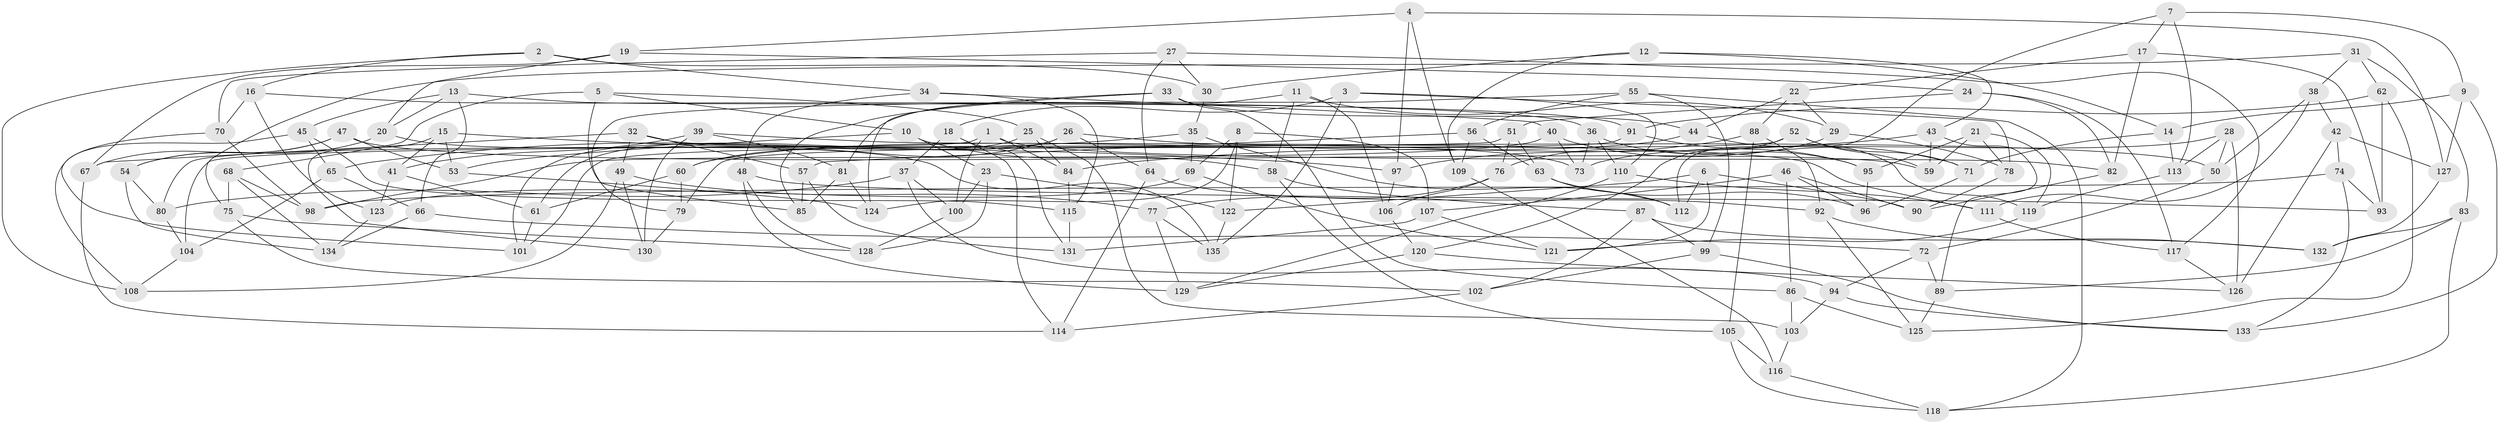 // Generated by graph-tools (version 1.1) at 2025/50/03/09/25 03:50:57]
// undirected, 135 vertices, 270 edges
graph export_dot {
graph [start="1"]
  node [color=gray90,style=filled];
  1;
  2;
  3;
  4;
  5;
  6;
  7;
  8;
  9;
  10;
  11;
  12;
  13;
  14;
  15;
  16;
  17;
  18;
  19;
  20;
  21;
  22;
  23;
  24;
  25;
  26;
  27;
  28;
  29;
  30;
  31;
  32;
  33;
  34;
  35;
  36;
  37;
  38;
  39;
  40;
  41;
  42;
  43;
  44;
  45;
  46;
  47;
  48;
  49;
  50;
  51;
  52;
  53;
  54;
  55;
  56;
  57;
  58;
  59;
  60;
  61;
  62;
  63;
  64;
  65;
  66;
  67;
  68;
  69;
  70;
  71;
  72;
  73;
  74;
  75;
  76;
  77;
  78;
  79;
  80;
  81;
  82;
  83;
  84;
  85;
  86;
  87;
  88;
  89;
  90;
  91;
  92;
  93;
  94;
  95;
  96;
  97;
  98;
  99;
  100;
  101;
  102;
  103;
  104;
  105;
  106;
  107;
  108;
  109;
  110;
  111;
  112;
  113;
  114;
  115;
  116;
  117;
  118;
  119;
  120;
  121;
  122;
  123;
  124;
  125;
  126;
  127;
  128;
  129;
  130;
  131;
  132;
  133;
  134;
  135;
  1 -- 82;
  1 -- 100;
  1 -- 80;
  1 -- 84;
  2 -- 16;
  2 -- 108;
  2 -- 34;
  2 -- 30;
  3 -- 18;
  3 -- 78;
  3 -- 110;
  3 -- 135;
  4 -- 97;
  4 -- 127;
  4 -- 19;
  4 -- 109;
  5 -- 10;
  5 -- 85;
  5 -- 68;
  5 -- 25;
  6 -- 90;
  6 -- 112;
  6 -- 121;
  6 -- 122;
  7 -- 17;
  7 -- 113;
  7 -- 112;
  7 -- 9;
  8 -- 124;
  8 -- 122;
  8 -- 69;
  8 -- 107;
  9 -- 127;
  9 -- 133;
  9 -- 14;
  10 -- 53;
  10 -- 58;
  10 -- 23;
  11 -- 81;
  11 -- 106;
  11 -- 58;
  11 -- 29;
  12 -- 14;
  12 -- 109;
  12 -- 43;
  12 -- 30;
  13 -- 20;
  13 -- 45;
  13 -- 66;
  13 -- 91;
  14 -- 71;
  14 -- 113;
  15 -- 97;
  15 -- 130;
  15 -- 41;
  15 -- 53;
  16 -- 123;
  16 -- 70;
  16 -- 36;
  17 -- 93;
  17 -- 82;
  17 -- 22;
  18 -- 37;
  18 -- 131;
  18 -- 114;
  19 -- 24;
  19 -- 67;
  19 -- 20;
  20 -- 135;
  20 -- 54;
  21 -- 95;
  21 -- 78;
  21 -- 59;
  21 -- 119;
  22 -- 88;
  22 -- 44;
  22 -- 29;
  23 -- 100;
  23 -- 122;
  23 -- 128;
  24 -- 117;
  24 -- 51;
  24 -- 82;
  25 -- 101;
  25 -- 84;
  25 -- 103;
  26 -- 73;
  26 -- 64;
  26 -- 60;
  26 -- 61;
  27 -- 70;
  27 -- 117;
  27 -- 64;
  27 -- 30;
  28 -- 73;
  28 -- 126;
  28 -- 113;
  28 -- 50;
  29 -- 78;
  29 -- 76;
  30 -- 35;
  31 -- 62;
  31 -- 38;
  31 -- 83;
  31 -- 75;
  32 -- 67;
  32 -- 57;
  32 -- 49;
  32 -- 50;
  33 -- 86;
  33 -- 124;
  33 -- 44;
  33 -- 85;
  34 -- 40;
  34 -- 48;
  34 -- 115;
  35 -- 65;
  35 -- 69;
  35 -- 112;
  36 -- 95;
  36 -- 73;
  36 -- 110;
  37 -- 80;
  37 -- 94;
  37 -- 100;
  38 -- 111;
  38 -- 42;
  38 -- 50;
  39 -- 81;
  39 -- 41;
  39 -- 111;
  39 -- 130;
  40 -- 98;
  40 -- 71;
  40 -- 73;
  41 -- 61;
  41 -- 123;
  42 -- 126;
  42 -- 74;
  42 -- 127;
  43 -- 89;
  43 -- 59;
  43 -- 84;
  44 -- 60;
  44 -- 119;
  45 -- 115;
  45 -- 65;
  45 -- 108;
  46 -- 90;
  46 -- 86;
  46 -- 96;
  46 -- 107;
  47 -- 53;
  47 -- 67;
  47 -- 59;
  47 -- 54;
  48 -- 129;
  48 -- 128;
  48 -- 93;
  49 -- 77;
  49 -- 130;
  49 -- 108;
  50 -- 72;
  51 -- 104;
  51 -- 63;
  51 -- 76;
  52 -- 120;
  52 -- 79;
  52 -- 59;
  52 -- 71;
  53 -- 124;
  54 -- 134;
  54 -- 80;
  55 -- 56;
  55 -- 99;
  55 -- 118;
  55 -- 79;
  56 -- 109;
  56 -- 63;
  56 -- 57;
  57 -- 85;
  57 -- 131;
  58 -- 87;
  58 -- 105;
  60 -- 61;
  60 -- 79;
  61 -- 101;
  62 -- 93;
  62 -- 91;
  62 -- 125;
  63 -- 112;
  63 -- 96;
  64 -- 92;
  64 -- 114;
  65 -- 104;
  65 -- 66;
  66 -- 72;
  66 -- 134;
  67 -- 114;
  68 -- 134;
  68 -- 75;
  68 -- 98;
  69 -- 121;
  69 -- 123;
  70 -- 101;
  70 -- 98;
  71 -- 96;
  72 -- 89;
  72 -- 94;
  74 -- 93;
  74 -- 98;
  74 -- 133;
  75 -- 102;
  75 -- 128;
  76 -- 77;
  76 -- 106;
  77 -- 129;
  77 -- 135;
  78 -- 90;
  79 -- 130;
  80 -- 104;
  81 -- 85;
  81 -- 124;
  82 -- 90;
  83 -- 132;
  83 -- 89;
  83 -- 118;
  84 -- 115;
  86 -- 103;
  86 -- 125;
  87 -- 99;
  87 -- 102;
  87 -- 132;
  88 -- 92;
  88 -- 97;
  88 -- 105;
  89 -- 125;
  91 -- 101;
  91 -- 95;
  92 -- 132;
  92 -- 125;
  94 -- 103;
  94 -- 133;
  95 -- 96;
  97 -- 106;
  99 -- 102;
  99 -- 133;
  100 -- 128;
  102 -- 114;
  103 -- 116;
  104 -- 108;
  105 -- 116;
  105 -- 118;
  106 -- 120;
  107 -- 121;
  107 -- 131;
  109 -- 116;
  110 -- 129;
  110 -- 111;
  111 -- 117;
  113 -- 119;
  115 -- 131;
  116 -- 118;
  117 -- 126;
  119 -- 121;
  120 -- 126;
  120 -- 129;
  122 -- 135;
  123 -- 134;
  127 -- 132;
}
